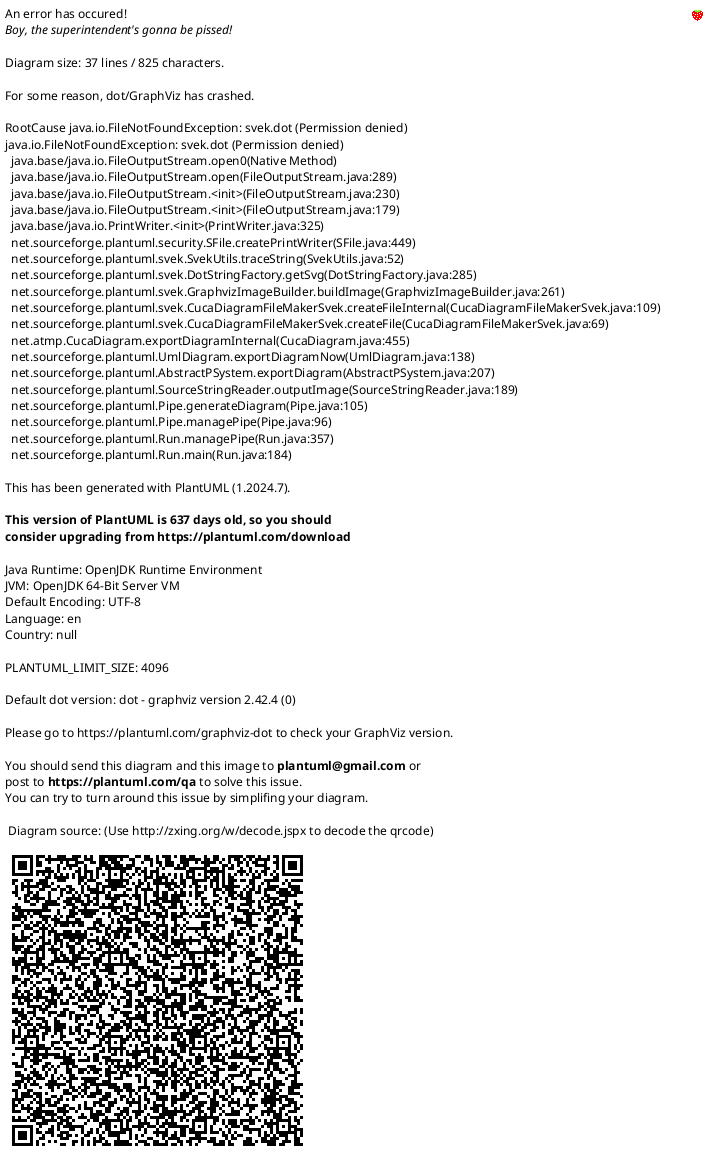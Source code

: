 {
  "sha1": "jyjeix9qjdlkqbjyp2bjewwck0dh0zc",
  "insertion": {
    "when": "2024-06-03T18:59:32.356Z",
    "url": "https://github.com/DrMarkusVoss/pumla/tree/main/test/examples/simple/ports",
    "user": "plantuml@gmail.com"
  }
}
@startuml

!pragma svek_trace on

'left to right direction

component "Temperature Sensor" as tempSensor <<block>> {
    portout "temp_dK_raw     " as tempSensor_temp_dK_raw

}


component "Temperature Processing" as tempProcessing <<block>> {

    portin "temp_dK_raw" as tempProcessing_temp_dK_raw_in
    portout "temp_dC_filtered" as tempProcessing_temp_dC_filtered_out
}

component "displayTemp" as displayTemp <<block>> {

    portin "temp_dC" as temp_dC_displayTemp
    portin "temp_dF" as temp_dF_displayTemp

    rectangle "internals" {
        component display
        component conversion

        temp_dC_displayTemp -u-> display
        temp_dF_displayTemp --> display
        conversion <--> display

    }
}

tempSensor_temp_dK_raw --> tempProcessing_temp_dK_raw_in
tempProcessing_temp_dC_filtered_out --> temp_dC_displayTemp

@enduml
